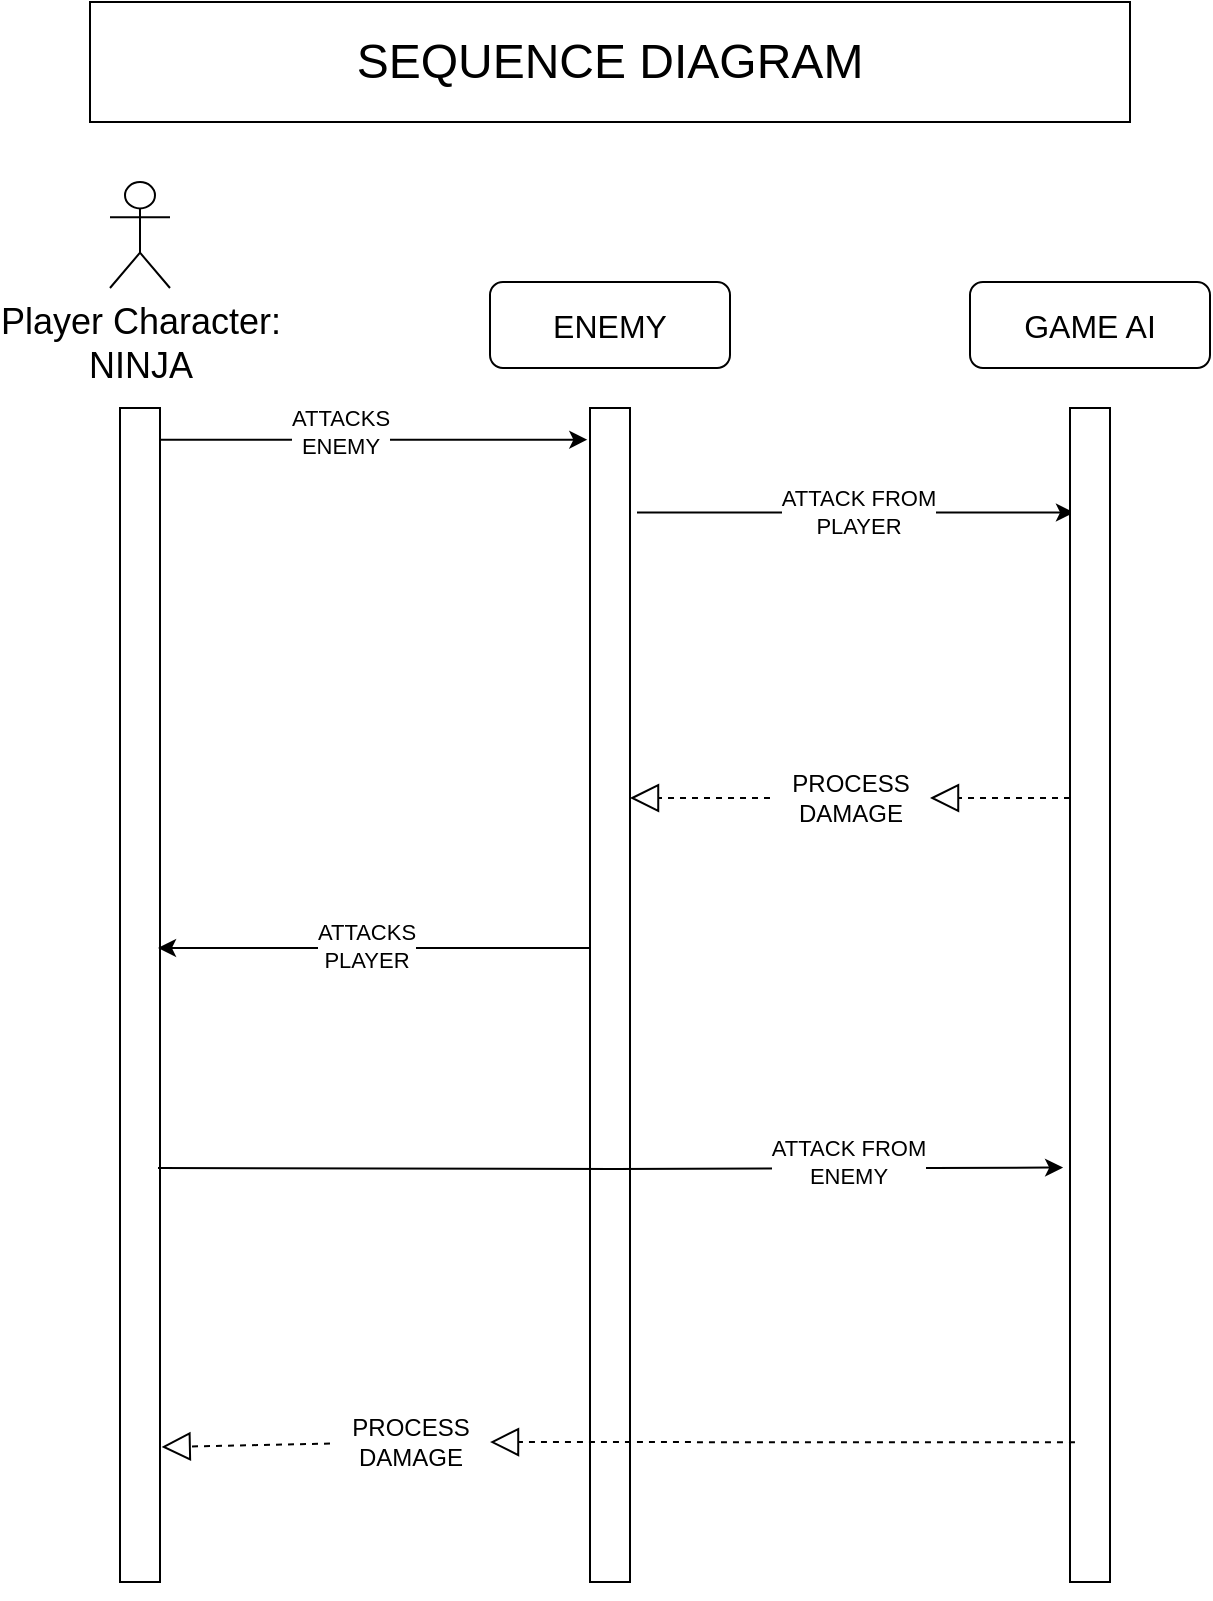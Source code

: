 <mxfile version="22.0.2" type="github">
  <diagram name="Page-1" id="ESBnfDB_e8HRcP2K4Qyw">
    <mxGraphModel dx="1320" dy="791" grid="1" gridSize="10" guides="1" tooltips="1" connect="1" arrows="1" fold="1" page="1" pageScale="1" pageWidth="850" pageHeight="1100" math="0" shadow="0">
      <root>
        <mxCell id="0" />
        <mxCell id="1" parent="0" />
        <mxCell id="3Rv9GDqVmI73k5GDpeun-15" style="edgeStyle=orthogonalEdgeStyle;rounded=0;orthogonalLoop=1;jettySize=auto;html=1;exitX=0.917;exitY=0.027;exitDx=0;exitDy=0;entryX=-0.067;entryY=0.027;entryDx=0;entryDy=0;entryPerimeter=0;exitPerimeter=0;" parent="1" source="3Rv9GDqVmI73k5GDpeun-1" target="3Rv9GDqVmI73k5GDpeun-12" edge="1">
          <mxGeometry relative="1" as="geometry" />
        </mxCell>
        <mxCell id="3Rv9GDqVmI73k5GDpeun-32" value="ATTACKS&lt;br&gt;ENEMY" style="edgeLabel;html=1;align=center;verticalAlign=middle;resizable=0;points=[];" parent="3Rv9GDqVmI73k5GDpeun-15" vertex="1" connectable="0">
          <mxGeometry x="-0.164" y="4" relative="1" as="geometry">
            <mxPoint x="1" as="offset" />
          </mxGeometry>
        </mxCell>
        <mxCell id="3Rv9GDqVmI73k5GDpeun-16" style="edgeStyle=orthogonalEdgeStyle;rounded=0;orthogonalLoop=1;jettySize=auto;html=1;entryX=0.1;entryY=0.089;entryDx=0;entryDy=0;entryPerimeter=0;exitX=1.175;exitY=0.089;exitDx=0;exitDy=0;exitPerimeter=0;" parent="1" target="3Rv9GDqVmI73k5GDpeun-13" edge="1" source="3Rv9GDqVmI73k5GDpeun-12">
          <mxGeometry relative="1" as="geometry">
            <mxPoint x="442" y="426" as="sourcePoint" />
          </mxGeometry>
        </mxCell>
        <mxCell id="3Rv9GDqVmI73k5GDpeun-34" value="ATTACK FROM&lt;br&gt;PLAYER" style="edgeLabel;html=1;align=center;verticalAlign=middle;resizable=0;points=[];" parent="3Rv9GDqVmI73k5GDpeun-16" vertex="1" connectable="0">
          <mxGeometry x="-0.003" relative="1" as="geometry">
            <mxPoint x="1" as="offset" />
          </mxGeometry>
        </mxCell>
        <mxCell id="3Rv9GDqVmI73k5GDpeun-1" value="" style="rounded=0;whiteSpace=wrap;html=1;" parent="1" vertex="1">
          <mxGeometry x="185" y="353" width="20" height="587" as="geometry" />
        </mxCell>
        <mxCell id="3Rv9GDqVmI73k5GDpeun-2" value="&lt;font style=&quot;font-size: 24px;&quot;&gt;SEQUENCE DIAGRAM&lt;/font&gt;" style="rounded=0;whiteSpace=wrap;html=1;" parent="1" vertex="1">
          <mxGeometry x="170" y="150" width="520" height="60" as="geometry" />
        </mxCell>
        <mxCell id="3Rv9GDqVmI73k5GDpeun-4" value="&lt;font style=&quot;font-size: 18px;&quot;&gt;Player Character:&lt;br&gt;NINJA&lt;br&gt;&lt;/font&gt;" style="shape=umlActor;verticalLabelPosition=bottom;verticalAlign=top;html=1;outlineConnect=0;" parent="1" vertex="1">
          <mxGeometry x="180" y="240" width="30" height="53" as="geometry" />
        </mxCell>
        <mxCell id="3Rv9GDqVmI73k5GDpeun-6" value="&lt;font size=&quot;3&quot;&gt;ENEMY&lt;/font&gt;" style="rounded=1;whiteSpace=wrap;html=1;" parent="1" vertex="1">
          <mxGeometry x="370" y="290" width="120" height="43" as="geometry" />
        </mxCell>
        <mxCell id="3Rv9GDqVmI73k5GDpeun-7" value="&lt;font size=&quot;3&quot;&gt;GAME AI&lt;/font&gt;" style="rounded=1;whiteSpace=wrap;html=1;" parent="1" vertex="1">
          <mxGeometry x="610" y="290" width="120" height="43" as="geometry" />
        </mxCell>
        <mxCell id="3Rv9GDqVmI73k5GDpeun-12" value="" style="rounded=0;whiteSpace=wrap;html=1;" parent="1" vertex="1">
          <mxGeometry x="420" y="353" width="20" height="587" as="geometry" />
        </mxCell>
        <mxCell id="3Rv9GDqVmI73k5GDpeun-13" value="" style="rounded=0;whiteSpace=wrap;html=1;" parent="1" vertex="1">
          <mxGeometry x="660" y="353" width="20" height="587" as="geometry" />
        </mxCell>
        <mxCell id="3Rv9GDqVmI73k5GDpeun-18" value="" style="endArrow=block;dashed=1;endFill=0;endSize=12;html=1;rounded=0;" parent="1" source="3Rv9GDqVmI73k5GDpeun-20" edge="1">
          <mxGeometry width="160" relative="1" as="geometry">
            <mxPoint x="660" y="548" as="sourcePoint" />
            <mxPoint x="440" y="548" as="targetPoint" />
          </mxGeometry>
        </mxCell>
        <mxCell id="3Rv9GDqVmI73k5GDpeun-24" value="" style="endArrow=block;dashed=1;endFill=0;endSize=12;html=1;rounded=0;" parent="1" target="3Rv9GDqVmI73k5GDpeun-20" edge="1">
          <mxGeometry width="160" relative="1" as="geometry">
            <mxPoint x="660" y="548" as="sourcePoint" />
            <mxPoint x="440" y="548" as="targetPoint" />
          </mxGeometry>
        </mxCell>
        <mxCell id="3Rv9GDqVmI73k5GDpeun-20" value="PROCESS&lt;br&gt;DAMAGE" style="text;html=1;align=center;verticalAlign=middle;resizable=0;points=[];autosize=1;strokeColor=none;fillColor=none;" parent="1" vertex="1">
          <mxGeometry x="510" y="528" width="80" height="40" as="geometry" />
        </mxCell>
        <mxCell id="3Rv9GDqVmI73k5GDpeun-31" style="edgeStyle=orthogonalEdgeStyle;rounded=0;orthogonalLoop=1;jettySize=auto;html=1;exitX=0.917;exitY=0.027;exitDx=0;exitDy=0;entryX=-0.067;entryY=0.027;entryDx=0;entryDy=0;entryPerimeter=0;exitPerimeter=0;" parent="1" edge="1">
          <mxGeometry relative="1" as="geometry">
            <mxPoint x="420" y="623" as="sourcePoint" />
            <mxPoint x="204" y="623" as="targetPoint" />
          </mxGeometry>
        </mxCell>
        <mxCell id="3Rv9GDqVmI73k5GDpeun-35" value="ATTACKS&lt;br&gt;PLAYER" style="edgeLabel;html=1;align=center;verticalAlign=middle;resizable=0;points=[];" parent="3Rv9GDqVmI73k5GDpeun-31" vertex="1" connectable="0">
          <mxGeometry x="0.037" y="-1" relative="1" as="geometry">
            <mxPoint as="offset" />
          </mxGeometry>
        </mxCell>
        <mxCell id="3Rv9GDqVmI73k5GDpeun-37" style="edgeStyle=orthogonalEdgeStyle;rounded=0;orthogonalLoop=1;jettySize=auto;html=1;exitX=0.917;exitY=0.027;exitDx=0;exitDy=0;exitPerimeter=0;entryX=-0.172;entryY=0.647;entryDx=0;entryDy=0;entryPerimeter=0;" parent="1" target="3Rv9GDqVmI73k5GDpeun-13" edge="1">
          <mxGeometry relative="1" as="geometry">
            <mxPoint x="204" y="733" as="sourcePoint" />
            <mxPoint x="652" y="733" as="targetPoint" />
          </mxGeometry>
        </mxCell>
        <mxCell id="3Rv9GDqVmI73k5GDpeun-38" value="ATTACK FROM&lt;br&gt;ENEMY" style="edgeLabel;html=1;align=center;verticalAlign=middle;resizable=0;points=[];" parent="3Rv9GDqVmI73k5GDpeun-37" vertex="1" connectable="0">
          <mxGeometry x="-0.164" y="4" relative="1" as="geometry">
            <mxPoint x="155" as="offset" />
          </mxGeometry>
        </mxCell>
        <mxCell id="3Rv9GDqVmI73k5GDpeun-39" value="" style="endArrow=block;dashed=1;endFill=0;endSize=12;html=1;rounded=0;entryX=1.041;entryY=0.885;entryDx=0;entryDy=0;entryPerimeter=0;" parent="1" source="3Rv9GDqVmI73k5GDpeun-41" target="3Rv9GDqVmI73k5GDpeun-1" edge="1">
          <mxGeometry width="160" relative="1" as="geometry">
            <mxPoint x="582" y="893" as="sourcePoint" />
            <mxPoint x="362" y="893" as="targetPoint" />
          </mxGeometry>
        </mxCell>
        <mxCell id="3Rv9GDqVmI73k5GDpeun-40" value="" style="endArrow=block;dashed=1;endFill=0;endSize=12;html=1;rounded=0;exitX=0.124;exitY=0.881;exitDx=0;exitDy=0;exitPerimeter=0;" parent="1" source="3Rv9GDqVmI73k5GDpeun-13" target="3Rv9GDqVmI73k5GDpeun-41" edge="1">
          <mxGeometry width="160" relative="1" as="geometry">
            <mxPoint x="582" y="893" as="sourcePoint" />
            <mxPoint x="362" y="893" as="targetPoint" />
          </mxGeometry>
        </mxCell>
        <mxCell id="3Rv9GDqVmI73k5GDpeun-41" value="PROCESS&lt;br&gt;DAMAGE" style="text;html=1;align=center;verticalAlign=middle;resizable=0;points=[];autosize=1;strokeColor=none;fillColor=none;" parent="1" vertex="1">
          <mxGeometry x="290" y="850" width="80" height="40" as="geometry" />
        </mxCell>
        <mxCell id="3Rv9GDqVmI73k5GDpeun-42" style="edgeStyle=orthogonalEdgeStyle;rounded=0;orthogonalLoop=1;jettySize=auto;html=1;exitX=0.5;exitY=1;exitDx=0;exitDy=0;" parent="1" source="3Rv9GDqVmI73k5GDpeun-12" target="3Rv9GDqVmI73k5GDpeun-12" edge="1">
          <mxGeometry relative="1" as="geometry" />
        </mxCell>
      </root>
    </mxGraphModel>
  </diagram>
</mxfile>
